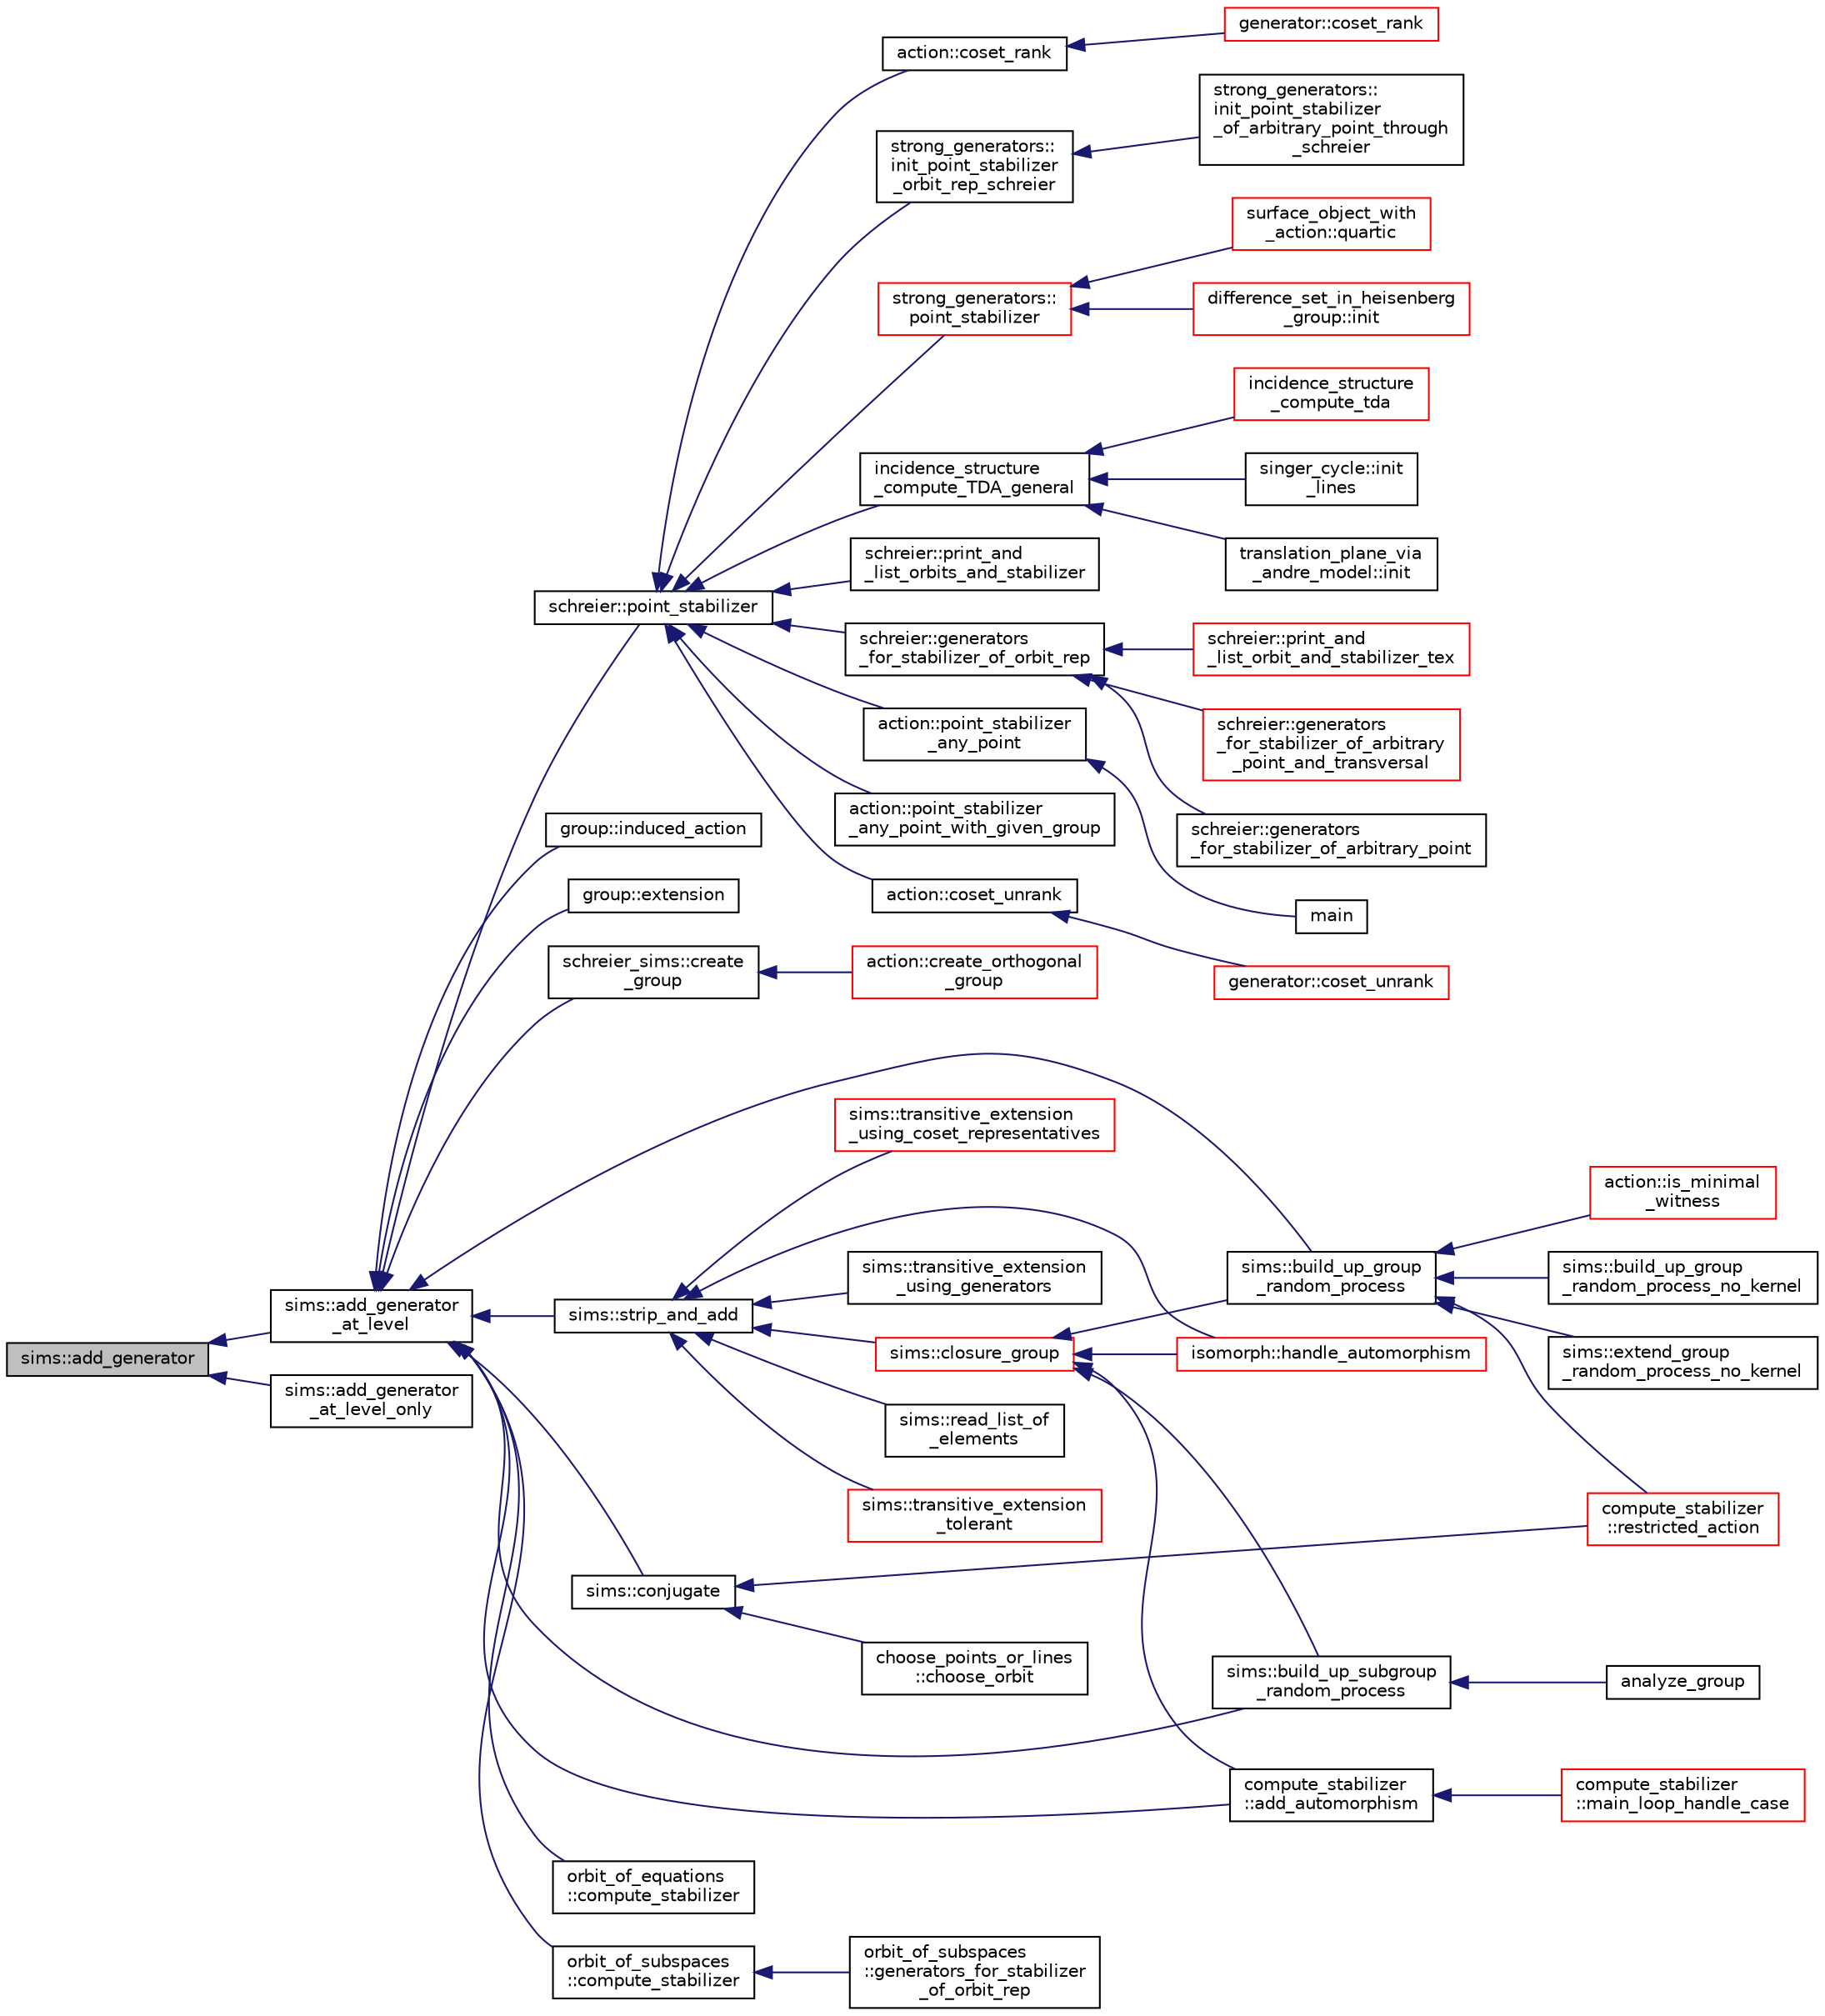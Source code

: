 digraph "sims::add_generator"
{
  edge [fontname="Helvetica",fontsize="10",labelfontname="Helvetica",labelfontsize="10"];
  node [fontname="Helvetica",fontsize="10",shape=record];
  rankdir="LR";
  Node28 [label="sims::add_generator",height=0.2,width=0.4,color="black", fillcolor="grey75", style="filled", fontcolor="black"];
  Node28 -> Node29 [dir="back",color="midnightblue",fontsize="10",style="solid",fontname="Helvetica"];
  Node29 [label="sims::add_generator\l_at_level",height=0.2,width=0.4,color="black", fillcolor="white", style="filled",URL="$d9/df3/classsims.html#ac9f0f17058381524d70645e9d6893e4d"];
  Node29 -> Node30 [dir="back",color="midnightblue",fontsize="10",style="solid",fontname="Helvetica"];
  Node30 [label="schreier::point_stabilizer",height=0.2,width=0.4,color="black", fillcolor="white", style="filled",URL="$d3/dd6/classschreier.html#a976a31dfe3238284d96fc200532c7077"];
  Node30 -> Node31 [dir="back",color="midnightblue",fontsize="10",style="solid",fontname="Helvetica"];
  Node31 [label="incidence_structure\l_compute_TDA_general",height=0.2,width=0.4,color="black", fillcolor="white", style="filled",URL="$df/d74/tl__geometry_8h.html#a21ab759f6e646f3fe703c17f39361448"];
  Node31 -> Node32 [dir="back",color="midnightblue",fontsize="10",style="solid",fontname="Helvetica"];
  Node32 [label="incidence_structure\l_compute_tda",height=0.2,width=0.4,color="red", fillcolor="white", style="filled",URL="$df/d74/tl__geometry_8h.html#ab3a7584f120bbaf752a5bd831d3ebf72"];
  Node31 -> Node34 [dir="back",color="midnightblue",fontsize="10",style="solid",fontname="Helvetica"];
  Node34 [label="singer_cycle::init\l_lines",height=0.2,width=0.4,color="black", fillcolor="white", style="filled",URL="$d8/d13/classsinger__cycle.html#a817cbf613596d5db2cf5e926db8fa328"];
  Node31 -> Node35 [dir="back",color="midnightblue",fontsize="10",style="solid",fontname="Helvetica"];
  Node35 [label="translation_plane_via\l_andre_model::init",height=0.2,width=0.4,color="black", fillcolor="white", style="filled",URL="$d1/dcc/classtranslation__plane__via__andre__model.html#adb424599de168ade331979a9218ee07b"];
  Node30 -> Node36 [dir="back",color="midnightblue",fontsize="10",style="solid",fontname="Helvetica"];
  Node36 [label="schreier::print_and\l_list_orbits_and_stabilizer",height=0.2,width=0.4,color="black", fillcolor="white", style="filled",URL="$d3/dd6/classschreier.html#ad6b4fa4094b8c359f67b73fa73d7a159"];
  Node30 -> Node37 [dir="back",color="midnightblue",fontsize="10",style="solid",fontname="Helvetica"];
  Node37 [label="schreier::generators\l_for_stabilizer_of_orbit_rep",height=0.2,width=0.4,color="black", fillcolor="white", style="filled",URL="$d3/dd6/classschreier.html#afd6fcc50900894e183d838f09e840da6"];
  Node37 -> Node38 [dir="back",color="midnightblue",fontsize="10",style="solid",fontname="Helvetica"];
  Node38 [label="schreier::print_and\l_list_orbit_and_stabilizer_tex",height=0.2,width=0.4,color="red", fillcolor="white", style="filled",URL="$d3/dd6/classschreier.html#a52098502f3919b9b57e1ebb4feba42bb"];
  Node37 -> Node40 [dir="back",color="midnightblue",fontsize="10",style="solid",fontname="Helvetica"];
  Node40 [label="schreier::generators\l_for_stabilizer_of_arbitrary\l_point_and_transversal",height=0.2,width=0.4,color="red", fillcolor="white", style="filled",URL="$d3/dd6/classschreier.html#a63e4acebeefabb5a5dd6f4c2a60398f5"];
  Node37 -> Node50 [dir="back",color="midnightblue",fontsize="10",style="solid",fontname="Helvetica"];
  Node50 [label="schreier::generators\l_for_stabilizer_of_arbitrary_point",height=0.2,width=0.4,color="black", fillcolor="white", style="filled",URL="$d3/dd6/classschreier.html#aa6cc932d095c7acfbc2f764828fde3f8"];
  Node30 -> Node51 [dir="back",color="midnightblue",fontsize="10",style="solid",fontname="Helvetica"];
  Node51 [label="action::point_stabilizer\l_any_point",height=0.2,width=0.4,color="black", fillcolor="white", style="filled",URL="$d2/d86/classaction.html#a32ab18e3be9f4412d340ee94de405c13"];
  Node51 -> Node52 [dir="back",color="midnightblue",fontsize="10",style="solid",fontname="Helvetica"];
  Node52 [label="main",height=0.2,width=0.4,color="black", fillcolor="white", style="filled",URL="$d2/dfa/draw__colored__graph_8_c.html#a3c04138a5bfe5d72780bb7e82a18e627"];
  Node30 -> Node53 [dir="back",color="midnightblue",fontsize="10",style="solid",fontname="Helvetica"];
  Node53 [label="action::point_stabilizer\l_any_point_with_given_group",height=0.2,width=0.4,color="black", fillcolor="white", style="filled",URL="$d2/d86/classaction.html#a4892e0399ba1be9d5f0aae001f18d663"];
  Node30 -> Node54 [dir="back",color="midnightblue",fontsize="10",style="solid",fontname="Helvetica"];
  Node54 [label="action::coset_unrank",height=0.2,width=0.4,color="black", fillcolor="white", style="filled",URL="$d2/d86/classaction.html#aeabf488f671d4e77a8a892eb58d82b34"];
  Node54 -> Node55 [dir="back",color="midnightblue",fontsize="10",style="solid",fontname="Helvetica"];
  Node55 [label="generator::coset_unrank",height=0.2,width=0.4,color="red", fillcolor="white", style="filled",URL="$d7/d73/classgenerator.html#a489f02ee804f130f666029a46020aaf6"];
  Node30 -> Node83 [dir="back",color="midnightblue",fontsize="10",style="solid",fontname="Helvetica"];
  Node83 [label="action::coset_rank",height=0.2,width=0.4,color="black", fillcolor="white", style="filled",URL="$d2/d86/classaction.html#a5757c5b9562366be88526cc943c015e0"];
  Node83 -> Node84 [dir="back",color="midnightblue",fontsize="10",style="solid",fontname="Helvetica"];
  Node84 [label="generator::coset_rank",height=0.2,width=0.4,color="red", fillcolor="white", style="filled",URL="$d7/d73/classgenerator.html#aee00240c0ae71885dd9d23b5423c56d9"];
  Node30 -> Node87 [dir="back",color="midnightblue",fontsize="10",style="solid",fontname="Helvetica"];
  Node87 [label="strong_generators::\linit_point_stabilizer\l_orbit_rep_schreier",height=0.2,width=0.4,color="black", fillcolor="white", style="filled",URL="$dc/d09/classstrong__generators.html#abca7016c4618063c8c65a62c4ca889b9"];
  Node87 -> Node88 [dir="back",color="midnightblue",fontsize="10",style="solid",fontname="Helvetica"];
  Node88 [label="strong_generators::\linit_point_stabilizer\l_of_arbitrary_point_through\l_schreier",height=0.2,width=0.4,color="black", fillcolor="white", style="filled",URL="$dc/d09/classstrong__generators.html#a51fbf5e2eeb7ad0c700315ccb4001781"];
  Node30 -> Node89 [dir="back",color="midnightblue",fontsize="10",style="solid",fontname="Helvetica"];
  Node89 [label="strong_generators::\lpoint_stabilizer",height=0.2,width=0.4,color="red", fillcolor="white", style="filled",URL="$dc/d09/classstrong__generators.html#ad7ce398640e75836a6a4dde4e305e9e0"];
  Node89 -> Node90 [dir="back",color="midnightblue",fontsize="10",style="solid",fontname="Helvetica"];
  Node90 [label="difference_set_in_heisenberg\l_group::init",height=0.2,width=0.4,color="red", fillcolor="white", style="filled",URL="$de/d8a/classdifference__set__in__heisenberg__group.html#ab44797f49aa0c8858e79cdb118c0bfd4"];
  Node89 -> Node93 [dir="back",color="midnightblue",fontsize="10",style="solid",fontname="Helvetica"];
  Node93 [label="surface_object_with\l_action::quartic",height=0.2,width=0.4,color="red", fillcolor="white", style="filled",URL="$db/d28/classsurface__object__with__action.html#a0143b698eb050332a79ed95f7d274ada"];
  Node29 -> Node96 [dir="back",color="midnightblue",fontsize="10",style="solid",fontname="Helvetica"];
  Node96 [label="group::induced_action",height=0.2,width=0.4,color="black", fillcolor="white", style="filled",URL="$d1/db7/classgroup.html#af6664c64704eb397874f42ed1ac7fed1"];
  Node29 -> Node97 [dir="back",color="midnightblue",fontsize="10",style="solid",fontname="Helvetica"];
  Node97 [label="group::extension",height=0.2,width=0.4,color="black", fillcolor="white", style="filled",URL="$d1/db7/classgroup.html#a798cd01cad4d5616b67fa456b8b04008"];
  Node29 -> Node98 [dir="back",color="midnightblue",fontsize="10",style="solid",fontname="Helvetica"];
  Node98 [label="schreier_sims::create\l_group",height=0.2,width=0.4,color="black", fillcolor="white", style="filled",URL="$d0/da8/classschreier__sims.html#a1423aec8f5f7f69d0518cd4e69e29b07"];
  Node98 -> Node99 [dir="back",color="midnightblue",fontsize="10",style="solid",fontname="Helvetica"];
  Node99 [label="action::create_orthogonal\l_group",height=0.2,width=0.4,color="red", fillcolor="white", style="filled",URL="$d2/d86/classaction.html#a9ec9857e52b35c91c52964a1c5701128"];
  Node29 -> Node108 [dir="back",color="midnightblue",fontsize="10",style="solid",fontname="Helvetica"];
  Node108 [label="sims::strip_and_add",height=0.2,width=0.4,color="black", fillcolor="white", style="filled",URL="$d9/df3/classsims.html#a9b8596883351af7ca772a7b0866a4027"];
  Node108 -> Node109 [dir="back",color="midnightblue",fontsize="10",style="solid",fontname="Helvetica"];
  Node109 [label="sims::transitive_extension\l_tolerant",height=0.2,width=0.4,color="red", fillcolor="white", style="filled",URL="$d9/df3/classsims.html#a826450b2a9f6edb57f02dd84cb43dd28"];
  Node108 -> Node172 [dir="back",color="midnightblue",fontsize="10",style="solid",fontname="Helvetica"];
  Node172 [label="sims::transitive_extension\l_using_coset_representatives",height=0.2,width=0.4,color="red", fillcolor="white", style="filled",URL="$d9/df3/classsims.html#a16b0c199eba22eaf54b3900896725c44"];
  Node108 -> Node174 [dir="back",color="midnightblue",fontsize="10",style="solid",fontname="Helvetica"];
  Node174 [label="sims::transitive_extension\l_using_generators",height=0.2,width=0.4,color="black", fillcolor="white", style="filled",URL="$d9/df3/classsims.html#abe87d351a703b4966c4a7dc23b7bcdc3"];
  Node108 -> Node175 [dir="back",color="midnightblue",fontsize="10",style="solid",fontname="Helvetica"];
  Node175 [label="sims::closure_group",height=0.2,width=0.4,color="red", fillcolor="white", style="filled",URL="$d9/df3/classsims.html#a7ecab5d843b1960ba9386e1b5dd41b95"];
  Node175 -> Node177 [dir="back",color="midnightblue",fontsize="10",style="solid",fontname="Helvetica"];
  Node177 [label="sims::build_up_group\l_random_process",height=0.2,width=0.4,color="black", fillcolor="white", style="filled",URL="$d9/df3/classsims.html#afde54d656304b5a92459615f2690ea64"];
  Node177 -> Node178 [dir="back",color="midnightblue",fontsize="10",style="solid",fontname="Helvetica"];
  Node178 [label="action::is_minimal\l_witness",height=0.2,width=0.4,color="red", fillcolor="white", style="filled",URL="$d2/d86/classaction.html#aabf5ea4227f124eac2badc5d5225e220"];
  Node177 -> Node191 [dir="back",color="midnightblue",fontsize="10",style="solid",fontname="Helvetica"];
  Node191 [label="sims::build_up_group\l_random_process_no_kernel",height=0.2,width=0.4,color="black", fillcolor="white", style="filled",URL="$d9/df3/classsims.html#a33747471a3e1ebdee59aff4edde62669"];
  Node177 -> Node192 [dir="back",color="midnightblue",fontsize="10",style="solid",fontname="Helvetica"];
  Node192 [label="sims::extend_group\l_random_process_no_kernel",height=0.2,width=0.4,color="black", fillcolor="white", style="filled",URL="$d9/df3/classsims.html#a20958fd83e43b33c009e873b9df2fa11"];
  Node177 -> Node185 [dir="back",color="midnightblue",fontsize="10",style="solid",fontname="Helvetica"];
  Node185 [label="compute_stabilizer\l::restricted_action",height=0.2,width=0.4,color="red", fillcolor="white", style="filled",URL="$d8/d30/classcompute__stabilizer.html#a895df470da0ac14f812c3c4b6f2280b9"];
  Node175 -> Node193 [dir="back",color="midnightblue",fontsize="10",style="solid",fontname="Helvetica"];
  Node193 [label="sims::build_up_subgroup\l_random_process",height=0.2,width=0.4,color="black", fillcolor="white", style="filled",URL="$d9/df3/classsims.html#abd2e45239922c514c61c6ac523b72af0"];
  Node193 -> Node194 [dir="back",color="midnightblue",fontsize="10",style="solid",fontname="Helvetica"];
  Node194 [label="analyze_group",height=0.2,width=0.4,color="black", fillcolor="white", style="filled",URL="$d0/d76/tl__algebra__and__number__theory_8h.html#acc445ef9d19e7fe78fbe1a057328958e"];
  Node175 -> Node195 [dir="back",color="midnightblue",fontsize="10",style="solid",fontname="Helvetica"];
  Node195 [label="compute_stabilizer\l::add_automorphism",height=0.2,width=0.4,color="black", fillcolor="white", style="filled",URL="$d8/d30/classcompute__stabilizer.html#a502a7a928fa84be6c9ae36d5dac36b54"];
  Node195 -> Node189 [dir="back",color="midnightblue",fontsize="10",style="solid",fontname="Helvetica"];
  Node189 [label="compute_stabilizer\l::main_loop_handle_case",height=0.2,width=0.4,color="red", fillcolor="white", style="filled",URL="$d8/d30/classcompute__stabilizer.html#a040fb5c6ad50133c5a16a35ed5b2ecc4"];
  Node175 -> Node196 [dir="back",color="midnightblue",fontsize="10",style="solid",fontname="Helvetica"];
  Node196 [label="isomorph::handle_automorphism",height=0.2,width=0.4,color="red", fillcolor="white", style="filled",URL="$d3/d5f/classisomorph.html#a95e0ae39f992234f7cbeb6f1d57d82df"];
  Node108 -> Node202 [dir="back",color="midnightblue",fontsize="10",style="solid",fontname="Helvetica"];
  Node202 [label="sims::read_list_of\l_elements",height=0.2,width=0.4,color="black", fillcolor="white", style="filled",URL="$d9/df3/classsims.html#ab7bb352911a48cf5c83b943be651f747"];
  Node108 -> Node196 [dir="back",color="midnightblue",fontsize="10",style="solid",fontname="Helvetica"];
  Node29 -> Node203 [dir="back",color="midnightblue",fontsize="10",style="solid",fontname="Helvetica"];
  Node203 [label="sims::conjugate",height=0.2,width=0.4,color="black", fillcolor="white", style="filled",URL="$d9/df3/classsims.html#ae5fdcadcb51929b4f5c02347384d8b8d"];
  Node203 -> Node185 [dir="back",color="midnightblue",fontsize="10",style="solid",fontname="Helvetica"];
  Node203 -> Node204 [dir="back",color="midnightblue",fontsize="10",style="solid",fontname="Helvetica"];
  Node204 [label="choose_points_or_lines\l::choose_orbit",height=0.2,width=0.4,color="black", fillcolor="white", style="filled",URL="$d6/d75/classchoose__points__or__lines.html#a17def7dc2b9407b483d887fb24fab74d"];
  Node29 -> Node177 [dir="back",color="midnightblue",fontsize="10",style="solid",fontname="Helvetica"];
  Node29 -> Node193 [dir="back",color="midnightblue",fontsize="10",style="solid",fontname="Helvetica"];
  Node29 -> Node195 [dir="back",color="midnightblue",fontsize="10",style="solid",fontname="Helvetica"];
  Node29 -> Node205 [dir="back",color="midnightblue",fontsize="10",style="solid",fontname="Helvetica"];
  Node205 [label="orbit_of_equations\l::compute_stabilizer",height=0.2,width=0.4,color="black", fillcolor="white", style="filled",URL="$dd/d23/classorbit__of__equations.html#ae91b1fc7aaed29d4cd3ece65d39eb300"];
  Node29 -> Node206 [dir="back",color="midnightblue",fontsize="10",style="solid",fontname="Helvetica"];
  Node206 [label="orbit_of_subspaces\l::compute_stabilizer",height=0.2,width=0.4,color="black", fillcolor="white", style="filled",URL="$d5/d64/classorbit__of__subspaces.html#a417479ac6c67e0a70ccd873212f504a9"];
  Node206 -> Node207 [dir="back",color="midnightblue",fontsize="10",style="solid",fontname="Helvetica"];
  Node207 [label="orbit_of_subspaces\l::generators_for_stabilizer\l_of_orbit_rep",height=0.2,width=0.4,color="black", fillcolor="white", style="filled",URL="$d5/d64/classorbit__of__subspaces.html#a79caaec8e5a402678982e3eb29ca7053"];
  Node28 -> Node208 [dir="back",color="midnightblue",fontsize="10",style="solid",fontname="Helvetica"];
  Node208 [label="sims::add_generator\l_at_level_only",height=0.2,width=0.4,color="black", fillcolor="white", style="filled",URL="$d9/df3/classsims.html#aed07e3f4041b31d62479ed90c4cc88c8"];
}
